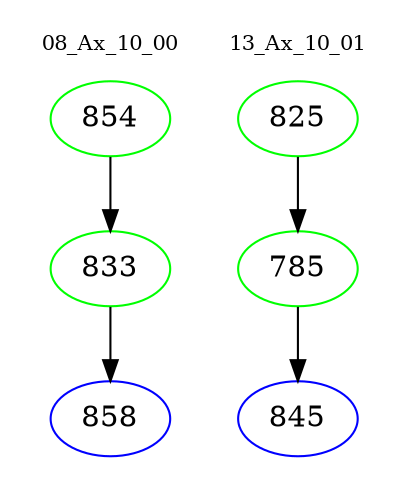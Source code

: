 digraph{
subgraph cluster_0 {
color = white
label = "08_Ax_10_00";
fontsize=10;
T0_854 [label="854", color="green"]
T0_854 -> T0_833 [color="black"]
T0_833 [label="833", color="green"]
T0_833 -> T0_858 [color="black"]
T0_858 [label="858", color="blue"]
}
subgraph cluster_1 {
color = white
label = "13_Ax_10_01";
fontsize=10;
T1_825 [label="825", color="green"]
T1_825 -> T1_785 [color="black"]
T1_785 [label="785", color="green"]
T1_785 -> T1_845 [color="black"]
T1_845 [label="845", color="blue"]
}
}
